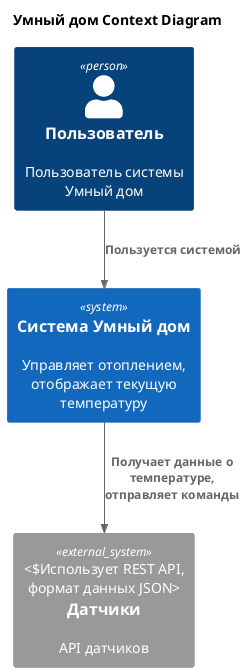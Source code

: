@startuml
title Умный дом Context Diagram

top to bottom direction

!include <C4/C4_Container>

Person(user, "Пользователь", "Пользователь системы Умный дом")
System(SmartHomeSystem, "Система Умный дом", "Управляет отоплением, отображает текущую температуру")

System_Ext(sensor, "Датчики", "API датчиков", "Использует REST API, формат данных JSON")
Rel(user, SmartHomeSystem, "Пользуется системой")
Rel(SmartHomeSystem, sensor, "Получает данные о температуре, отправляет команды")

@enduml
